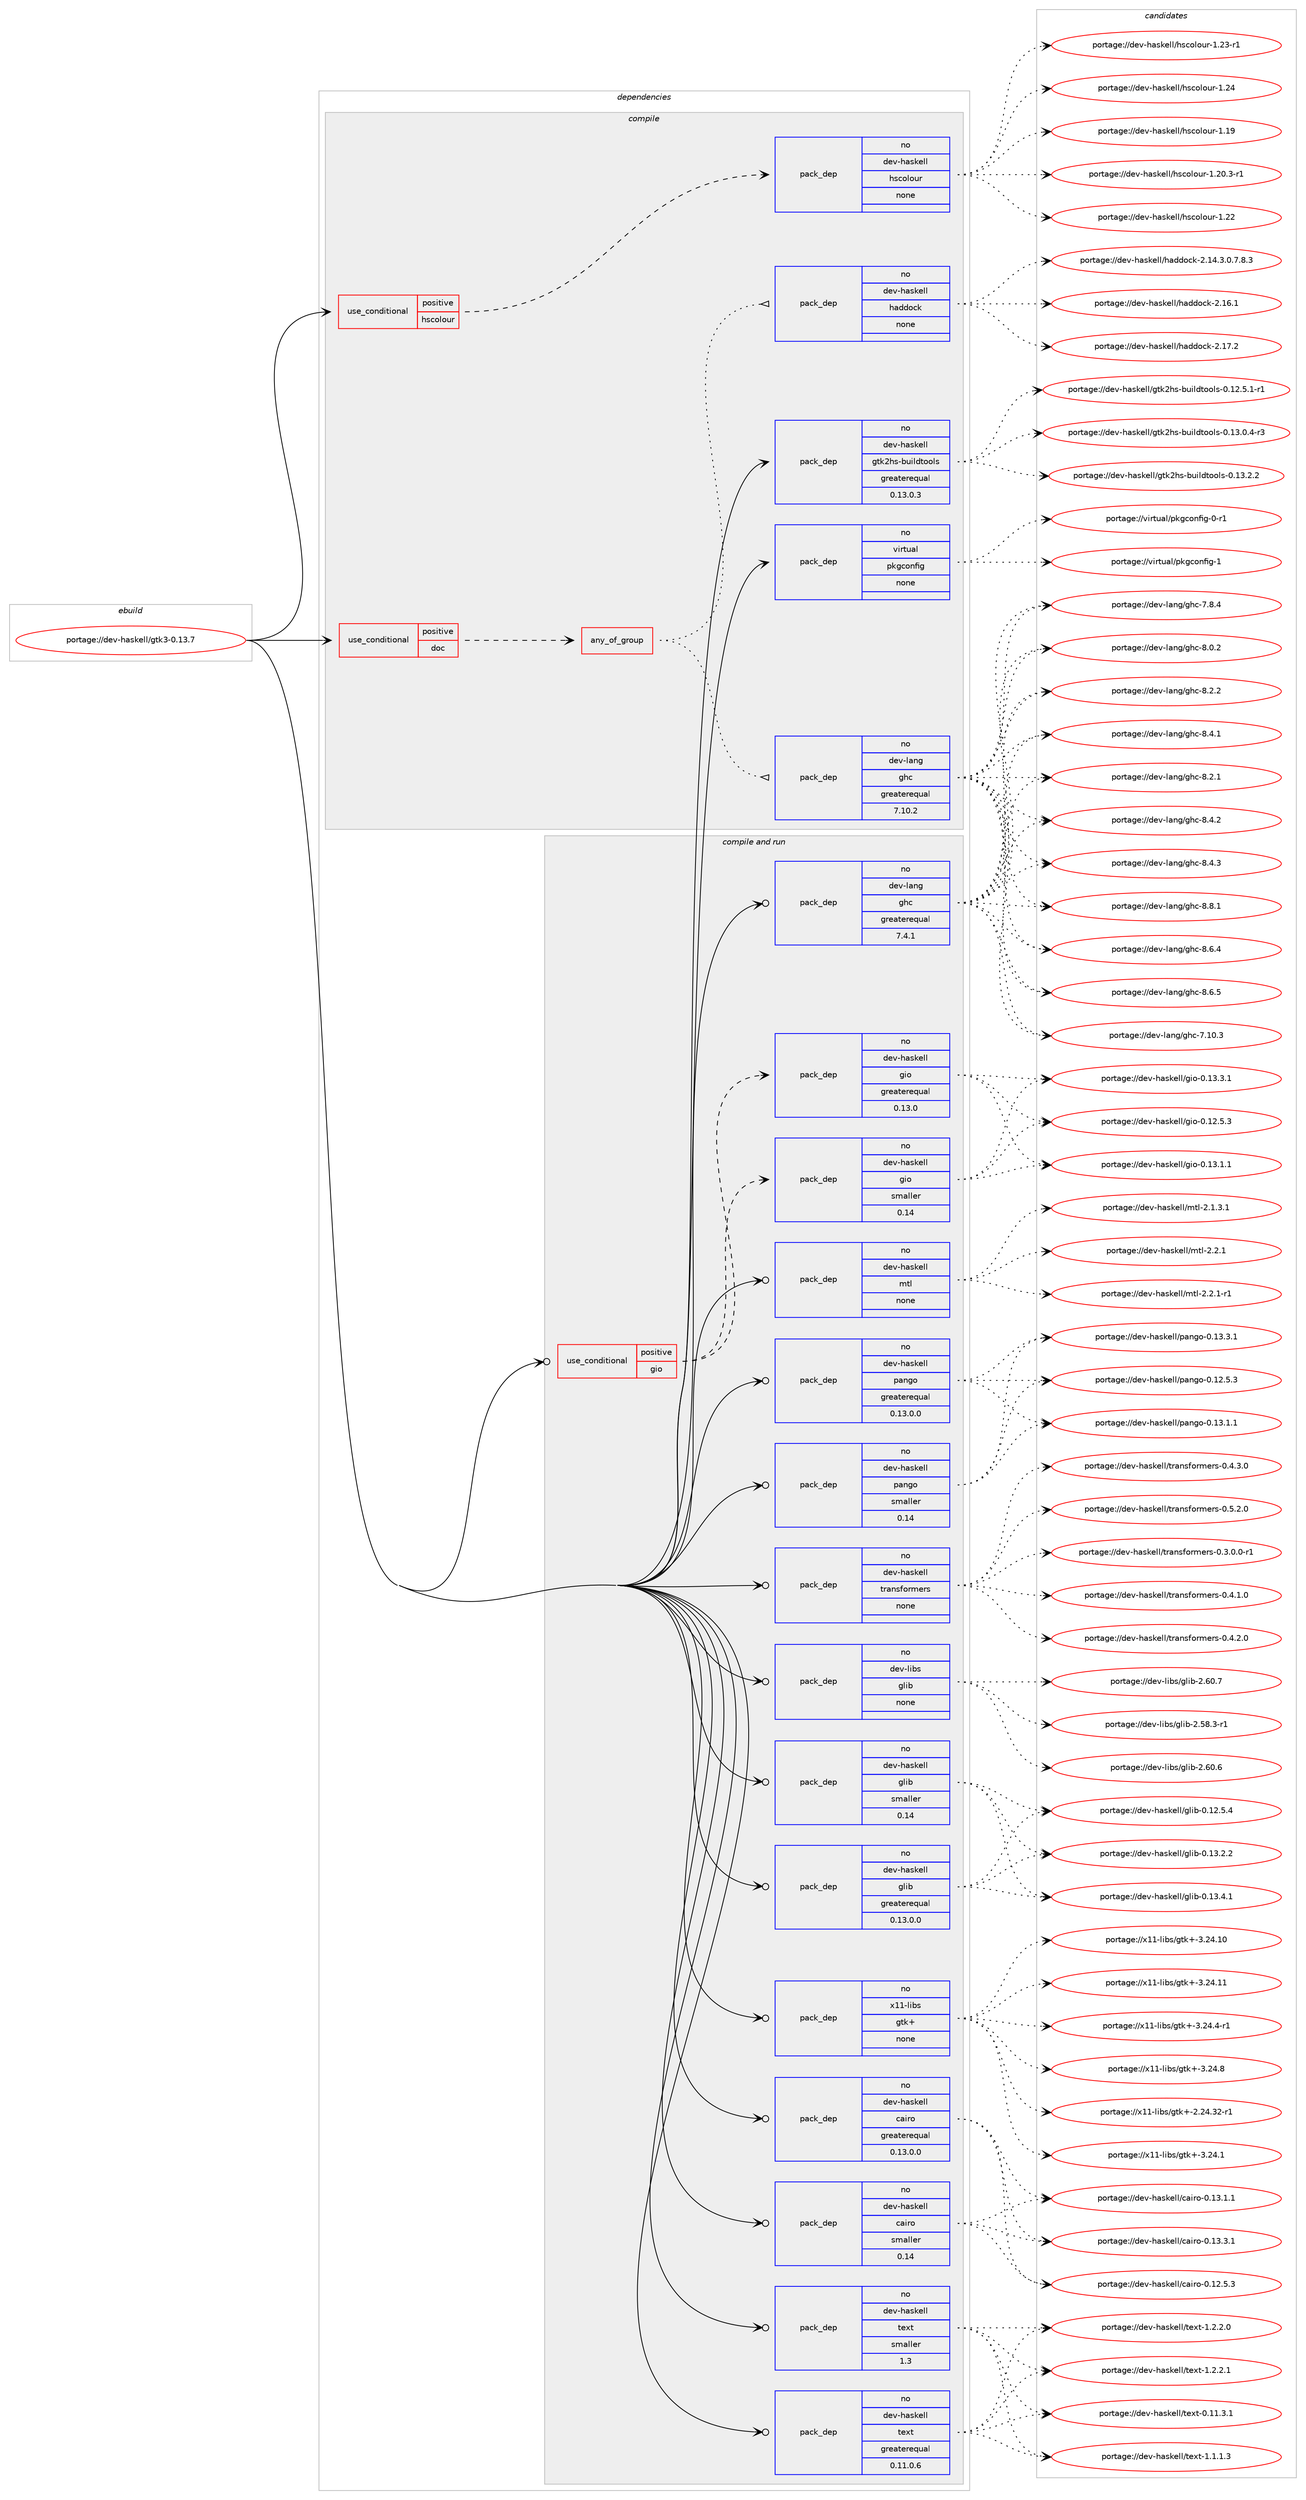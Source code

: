 digraph prolog {

# *************
# Graph options
# *************

newrank=true;
concentrate=true;
compound=true;
graph [rankdir=LR,fontname=Helvetica,fontsize=10,ranksep=1.5];#, ranksep=2.5, nodesep=0.2];
edge  [arrowhead=vee];
node  [fontname=Helvetica,fontsize=10];

# **********
# The ebuild
# **********

subgraph cluster_leftcol {
color=gray;
rank=same;
label=<<i>ebuild</i>>;
id [label="portage://dev-haskell/gtk3-0.13.7", color=red, width=4, href="../dev-haskell/gtk3-0.13.7.svg"];
}

# ****************
# The dependencies
# ****************

subgraph cluster_midcol {
color=gray;
label=<<i>dependencies</i>>;
subgraph cluster_compile {
fillcolor="#eeeeee";
style=filled;
label=<<i>compile</i>>;
subgraph cond15310 {
dependency68858 [label=<<TABLE BORDER="0" CELLBORDER="1" CELLSPACING="0" CELLPADDING="4"><TR><TD ROWSPAN="3" CELLPADDING="10">use_conditional</TD></TR><TR><TD>positive</TD></TR><TR><TD>doc</TD></TR></TABLE>>, shape=none, color=red];
subgraph any1743 {
dependency68859 [label=<<TABLE BORDER="0" CELLBORDER="1" CELLSPACING="0" CELLPADDING="4"><TR><TD CELLPADDING="10">any_of_group</TD></TR></TABLE>>, shape=none, color=red];subgraph pack51748 {
dependency68860 [label=<<TABLE BORDER="0" CELLBORDER="1" CELLSPACING="0" CELLPADDING="4" WIDTH="220"><TR><TD ROWSPAN="6" CELLPADDING="30">pack_dep</TD></TR><TR><TD WIDTH="110">no</TD></TR><TR><TD>dev-haskell</TD></TR><TR><TD>haddock</TD></TR><TR><TD>none</TD></TR><TR><TD></TD></TR></TABLE>>, shape=none, color=blue];
}
dependency68859:e -> dependency68860:w [weight=20,style="dotted",arrowhead="oinv"];
subgraph pack51749 {
dependency68861 [label=<<TABLE BORDER="0" CELLBORDER="1" CELLSPACING="0" CELLPADDING="4" WIDTH="220"><TR><TD ROWSPAN="6" CELLPADDING="30">pack_dep</TD></TR><TR><TD WIDTH="110">no</TD></TR><TR><TD>dev-lang</TD></TR><TR><TD>ghc</TD></TR><TR><TD>greaterequal</TD></TR><TR><TD>7.10.2</TD></TR></TABLE>>, shape=none, color=blue];
}
dependency68859:e -> dependency68861:w [weight=20,style="dotted",arrowhead="oinv"];
}
dependency68858:e -> dependency68859:w [weight=20,style="dashed",arrowhead="vee"];
}
id:e -> dependency68858:w [weight=20,style="solid",arrowhead="vee"];
subgraph cond15311 {
dependency68862 [label=<<TABLE BORDER="0" CELLBORDER="1" CELLSPACING="0" CELLPADDING="4"><TR><TD ROWSPAN="3" CELLPADDING="10">use_conditional</TD></TR><TR><TD>positive</TD></TR><TR><TD>hscolour</TD></TR></TABLE>>, shape=none, color=red];
subgraph pack51750 {
dependency68863 [label=<<TABLE BORDER="0" CELLBORDER="1" CELLSPACING="0" CELLPADDING="4" WIDTH="220"><TR><TD ROWSPAN="6" CELLPADDING="30">pack_dep</TD></TR><TR><TD WIDTH="110">no</TD></TR><TR><TD>dev-haskell</TD></TR><TR><TD>hscolour</TD></TR><TR><TD>none</TD></TR><TR><TD></TD></TR></TABLE>>, shape=none, color=blue];
}
dependency68862:e -> dependency68863:w [weight=20,style="dashed",arrowhead="vee"];
}
id:e -> dependency68862:w [weight=20,style="solid",arrowhead="vee"];
subgraph pack51751 {
dependency68864 [label=<<TABLE BORDER="0" CELLBORDER="1" CELLSPACING="0" CELLPADDING="4" WIDTH="220"><TR><TD ROWSPAN="6" CELLPADDING="30">pack_dep</TD></TR><TR><TD WIDTH="110">no</TD></TR><TR><TD>dev-haskell</TD></TR><TR><TD>gtk2hs-buildtools</TD></TR><TR><TD>greaterequal</TD></TR><TR><TD>0.13.0.3</TD></TR></TABLE>>, shape=none, color=blue];
}
id:e -> dependency68864:w [weight=20,style="solid",arrowhead="vee"];
subgraph pack51752 {
dependency68865 [label=<<TABLE BORDER="0" CELLBORDER="1" CELLSPACING="0" CELLPADDING="4" WIDTH="220"><TR><TD ROWSPAN="6" CELLPADDING="30">pack_dep</TD></TR><TR><TD WIDTH="110">no</TD></TR><TR><TD>virtual</TD></TR><TR><TD>pkgconfig</TD></TR><TR><TD>none</TD></TR><TR><TD></TD></TR></TABLE>>, shape=none, color=blue];
}
id:e -> dependency68865:w [weight=20,style="solid",arrowhead="vee"];
}
subgraph cluster_compileandrun {
fillcolor="#eeeeee";
style=filled;
label=<<i>compile and run</i>>;
subgraph cond15312 {
dependency68866 [label=<<TABLE BORDER="0" CELLBORDER="1" CELLSPACING="0" CELLPADDING="4"><TR><TD ROWSPAN="3" CELLPADDING="10">use_conditional</TD></TR><TR><TD>positive</TD></TR><TR><TD>gio</TD></TR></TABLE>>, shape=none, color=red];
subgraph pack51753 {
dependency68867 [label=<<TABLE BORDER="0" CELLBORDER="1" CELLSPACING="0" CELLPADDING="4" WIDTH="220"><TR><TD ROWSPAN="6" CELLPADDING="30">pack_dep</TD></TR><TR><TD WIDTH="110">no</TD></TR><TR><TD>dev-haskell</TD></TR><TR><TD>gio</TD></TR><TR><TD>greaterequal</TD></TR><TR><TD>0.13.0</TD></TR></TABLE>>, shape=none, color=blue];
}
dependency68866:e -> dependency68867:w [weight=20,style="dashed",arrowhead="vee"];
subgraph pack51754 {
dependency68868 [label=<<TABLE BORDER="0" CELLBORDER="1" CELLSPACING="0" CELLPADDING="4" WIDTH="220"><TR><TD ROWSPAN="6" CELLPADDING="30">pack_dep</TD></TR><TR><TD WIDTH="110">no</TD></TR><TR><TD>dev-haskell</TD></TR><TR><TD>gio</TD></TR><TR><TD>smaller</TD></TR><TR><TD>0.14</TD></TR></TABLE>>, shape=none, color=blue];
}
dependency68866:e -> dependency68868:w [weight=20,style="dashed",arrowhead="vee"];
}
id:e -> dependency68866:w [weight=20,style="solid",arrowhead="odotvee"];
subgraph pack51755 {
dependency68869 [label=<<TABLE BORDER="0" CELLBORDER="1" CELLSPACING="0" CELLPADDING="4" WIDTH="220"><TR><TD ROWSPAN="6" CELLPADDING="30">pack_dep</TD></TR><TR><TD WIDTH="110">no</TD></TR><TR><TD>dev-haskell</TD></TR><TR><TD>cairo</TD></TR><TR><TD>greaterequal</TD></TR><TR><TD>0.13.0.0</TD></TR></TABLE>>, shape=none, color=blue];
}
id:e -> dependency68869:w [weight=20,style="solid",arrowhead="odotvee"];
subgraph pack51756 {
dependency68870 [label=<<TABLE BORDER="0" CELLBORDER="1" CELLSPACING="0" CELLPADDING="4" WIDTH="220"><TR><TD ROWSPAN="6" CELLPADDING="30">pack_dep</TD></TR><TR><TD WIDTH="110">no</TD></TR><TR><TD>dev-haskell</TD></TR><TR><TD>cairo</TD></TR><TR><TD>smaller</TD></TR><TR><TD>0.14</TD></TR></TABLE>>, shape=none, color=blue];
}
id:e -> dependency68870:w [weight=20,style="solid",arrowhead="odotvee"];
subgraph pack51757 {
dependency68871 [label=<<TABLE BORDER="0" CELLBORDER="1" CELLSPACING="0" CELLPADDING="4" WIDTH="220"><TR><TD ROWSPAN="6" CELLPADDING="30">pack_dep</TD></TR><TR><TD WIDTH="110">no</TD></TR><TR><TD>dev-haskell</TD></TR><TR><TD>glib</TD></TR><TR><TD>greaterequal</TD></TR><TR><TD>0.13.0.0</TD></TR></TABLE>>, shape=none, color=blue];
}
id:e -> dependency68871:w [weight=20,style="solid",arrowhead="odotvee"];
subgraph pack51758 {
dependency68872 [label=<<TABLE BORDER="0" CELLBORDER="1" CELLSPACING="0" CELLPADDING="4" WIDTH="220"><TR><TD ROWSPAN="6" CELLPADDING="30">pack_dep</TD></TR><TR><TD WIDTH="110">no</TD></TR><TR><TD>dev-haskell</TD></TR><TR><TD>glib</TD></TR><TR><TD>smaller</TD></TR><TR><TD>0.14</TD></TR></TABLE>>, shape=none, color=blue];
}
id:e -> dependency68872:w [weight=20,style="solid",arrowhead="odotvee"];
subgraph pack51759 {
dependency68873 [label=<<TABLE BORDER="0" CELLBORDER="1" CELLSPACING="0" CELLPADDING="4" WIDTH="220"><TR><TD ROWSPAN="6" CELLPADDING="30">pack_dep</TD></TR><TR><TD WIDTH="110">no</TD></TR><TR><TD>dev-haskell</TD></TR><TR><TD>mtl</TD></TR><TR><TD>none</TD></TR><TR><TD></TD></TR></TABLE>>, shape=none, color=blue];
}
id:e -> dependency68873:w [weight=20,style="solid",arrowhead="odotvee"];
subgraph pack51760 {
dependency68874 [label=<<TABLE BORDER="0" CELLBORDER="1" CELLSPACING="0" CELLPADDING="4" WIDTH="220"><TR><TD ROWSPAN="6" CELLPADDING="30">pack_dep</TD></TR><TR><TD WIDTH="110">no</TD></TR><TR><TD>dev-haskell</TD></TR><TR><TD>pango</TD></TR><TR><TD>greaterequal</TD></TR><TR><TD>0.13.0.0</TD></TR></TABLE>>, shape=none, color=blue];
}
id:e -> dependency68874:w [weight=20,style="solid",arrowhead="odotvee"];
subgraph pack51761 {
dependency68875 [label=<<TABLE BORDER="0" CELLBORDER="1" CELLSPACING="0" CELLPADDING="4" WIDTH="220"><TR><TD ROWSPAN="6" CELLPADDING="30">pack_dep</TD></TR><TR><TD WIDTH="110">no</TD></TR><TR><TD>dev-haskell</TD></TR><TR><TD>pango</TD></TR><TR><TD>smaller</TD></TR><TR><TD>0.14</TD></TR></TABLE>>, shape=none, color=blue];
}
id:e -> dependency68875:w [weight=20,style="solid",arrowhead="odotvee"];
subgraph pack51762 {
dependency68876 [label=<<TABLE BORDER="0" CELLBORDER="1" CELLSPACING="0" CELLPADDING="4" WIDTH="220"><TR><TD ROWSPAN="6" CELLPADDING="30">pack_dep</TD></TR><TR><TD WIDTH="110">no</TD></TR><TR><TD>dev-haskell</TD></TR><TR><TD>text</TD></TR><TR><TD>greaterequal</TD></TR><TR><TD>0.11.0.6</TD></TR></TABLE>>, shape=none, color=blue];
}
id:e -> dependency68876:w [weight=20,style="solid",arrowhead="odotvee"];
subgraph pack51763 {
dependency68877 [label=<<TABLE BORDER="0" CELLBORDER="1" CELLSPACING="0" CELLPADDING="4" WIDTH="220"><TR><TD ROWSPAN="6" CELLPADDING="30">pack_dep</TD></TR><TR><TD WIDTH="110">no</TD></TR><TR><TD>dev-haskell</TD></TR><TR><TD>text</TD></TR><TR><TD>smaller</TD></TR><TR><TD>1.3</TD></TR></TABLE>>, shape=none, color=blue];
}
id:e -> dependency68877:w [weight=20,style="solid",arrowhead="odotvee"];
subgraph pack51764 {
dependency68878 [label=<<TABLE BORDER="0" CELLBORDER="1" CELLSPACING="0" CELLPADDING="4" WIDTH="220"><TR><TD ROWSPAN="6" CELLPADDING="30">pack_dep</TD></TR><TR><TD WIDTH="110">no</TD></TR><TR><TD>dev-haskell</TD></TR><TR><TD>transformers</TD></TR><TR><TD>none</TD></TR><TR><TD></TD></TR></TABLE>>, shape=none, color=blue];
}
id:e -> dependency68878:w [weight=20,style="solid",arrowhead="odotvee"];
subgraph pack51765 {
dependency68879 [label=<<TABLE BORDER="0" CELLBORDER="1" CELLSPACING="0" CELLPADDING="4" WIDTH="220"><TR><TD ROWSPAN="6" CELLPADDING="30">pack_dep</TD></TR><TR><TD WIDTH="110">no</TD></TR><TR><TD>dev-lang</TD></TR><TR><TD>ghc</TD></TR><TR><TD>greaterequal</TD></TR><TR><TD>7.4.1</TD></TR></TABLE>>, shape=none, color=blue];
}
id:e -> dependency68879:w [weight=20,style="solid",arrowhead="odotvee"];
subgraph pack51766 {
dependency68880 [label=<<TABLE BORDER="0" CELLBORDER="1" CELLSPACING="0" CELLPADDING="4" WIDTH="220"><TR><TD ROWSPAN="6" CELLPADDING="30">pack_dep</TD></TR><TR><TD WIDTH="110">no</TD></TR><TR><TD>dev-libs</TD></TR><TR><TD>glib</TD></TR><TR><TD>none</TD></TR><TR><TD></TD></TR></TABLE>>, shape=none, color=blue];
}
id:e -> dependency68880:w [weight=20,style="solid",arrowhead="odotvee"];
subgraph pack51767 {
dependency68881 [label=<<TABLE BORDER="0" CELLBORDER="1" CELLSPACING="0" CELLPADDING="4" WIDTH="220"><TR><TD ROWSPAN="6" CELLPADDING="30">pack_dep</TD></TR><TR><TD WIDTH="110">no</TD></TR><TR><TD>x11-libs</TD></TR><TR><TD>gtk+</TD></TR><TR><TD>none</TD></TR><TR><TD></TD></TR></TABLE>>, shape=none, color=blue];
}
id:e -> dependency68881:w [weight=20,style="solid",arrowhead="odotvee"];
}
subgraph cluster_run {
fillcolor="#eeeeee";
style=filled;
label=<<i>run</i>>;
}
}

# **************
# The candidates
# **************

subgraph cluster_choices {
rank=same;
color=gray;
label=<<i>candidates</i>>;

subgraph choice51748 {
color=black;
nodesep=1;
choiceportage1001011184510497115107101108108471049710010011199107455046495246514648465546564651 [label="portage://dev-haskell/haddock-2.14.3.0.7.8.3", color=red, width=4,href="../dev-haskell/haddock-2.14.3.0.7.8.3.svg"];
choiceportage100101118451049711510710110810847104971001001119910745504649544649 [label="portage://dev-haskell/haddock-2.16.1", color=red, width=4,href="../dev-haskell/haddock-2.16.1.svg"];
choiceportage100101118451049711510710110810847104971001001119910745504649554650 [label="portage://dev-haskell/haddock-2.17.2", color=red, width=4,href="../dev-haskell/haddock-2.17.2.svg"];
dependency68860:e -> choiceportage1001011184510497115107101108108471049710010011199107455046495246514648465546564651:w [style=dotted,weight="100"];
dependency68860:e -> choiceportage100101118451049711510710110810847104971001001119910745504649544649:w [style=dotted,weight="100"];
dependency68860:e -> choiceportage100101118451049711510710110810847104971001001119910745504649554650:w [style=dotted,weight="100"];
}
subgraph choice51749 {
color=black;
nodesep=1;
choiceportage1001011184510897110103471031049945554649484651 [label="portage://dev-lang/ghc-7.10.3", color=red, width=4,href="../dev-lang/ghc-7.10.3.svg"];
choiceportage10010111845108971101034710310499455546564652 [label="portage://dev-lang/ghc-7.8.4", color=red, width=4,href="../dev-lang/ghc-7.8.4.svg"];
choiceportage10010111845108971101034710310499455646484650 [label="portage://dev-lang/ghc-8.0.2", color=red, width=4,href="../dev-lang/ghc-8.0.2.svg"];
choiceportage10010111845108971101034710310499455646504649 [label="portage://dev-lang/ghc-8.2.1", color=red, width=4,href="../dev-lang/ghc-8.2.1.svg"];
choiceportage10010111845108971101034710310499455646504650 [label="portage://dev-lang/ghc-8.2.2", color=red, width=4,href="../dev-lang/ghc-8.2.2.svg"];
choiceportage10010111845108971101034710310499455646524649 [label="portage://dev-lang/ghc-8.4.1", color=red, width=4,href="../dev-lang/ghc-8.4.1.svg"];
choiceportage10010111845108971101034710310499455646524650 [label="portage://dev-lang/ghc-8.4.2", color=red, width=4,href="../dev-lang/ghc-8.4.2.svg"];
choiceportage10010111845108971101034710310499455646524651 [label="portage://dev-lang/ghc-8.4.3", color=red, width=4,href="../dev-lang/ghc-8.4.3.svg"];
choiceportage10010111845108971101034710310499455646544652 [label="portage://dev-lang/ghc-8.6.4", color=red, width=4,href="../dev-lang/ghc-8.6.4.svg"];
choiceportage10010111845108971101034710310499455646544653 [label="portage://dev-lang/ghc-8.6.5", color=red, width=4,href="../dev-lang/ghc-8.6.5.svg"];
choiceportage10010111845108971101034710310499455646564649 [label="portage://dev-lang/ghc-8.8.1", color=red, width=4,href="../dev-lang/ghc-8.8.1.svg"];
dependency68861:e -> choiceportage1001011184510897110103471031049945554649484651:w [style=dotted,weight="100"];
dependency68861:e -> choiceportage10010111845108971101034710310499455546564652:w [style=dotted,weight="100"];
dependency68861:e -> choiceportage10010111845108971101034710310499455646484650:w [style=dotted,weight="100"];
dependency68861:e -> choiceportage10010111845108971101034710310499455646504649:w [style=dotted,weight="100"];
dependency68861:e -> choiceportage10010111845108971101034710310499455646504650:w [style=dotted,weight="100"];
dependency68861:e -> choiceportage10010111845108971101034710310499455646524649:w [style=dotted,weight="100"];
dependency68861:e -> choiceportage10010111845108971101034710310499455646524650:w [style=dotted,weight="100"];
dependency68861:e -> choiceportage10010111845108971101034710310499455646524651:w [style=dotted,weight="100"];
dependency68861:e -> choiceportage10010111845108971101034710310499455646544652:w [style=dotted,weight="100"];
dependency68861:e -> choiceportage10010111845108971101034710310499455646544653:w [style=dotted,weight="100"];
dependency68861:e -> choiceportage10010111845108971101034710310499455646564649:w [style=dotted,weight="100"];
}
subgraph choice51750 {
color=black;
nodesep=1;
choiceportage100101118451049711510710110810847104115991111081111171144549464957 [label="portage://dev-haskell/hscolour-1.19", color=red, width=4,href="../dev-haskell/hscolour-1.19.svg"];
choiceportage10010111845104971151071011081084710411599111108111117114454946504846514511449 [label="portage://dev-haskell/hscolour-1.20.3-r1", color=red, width=4,href="../dev-haskell/hscolour-1.20.3-r1.svg"];
choiceportage100101118451049711510710110810847104115991111081111171144549465050 [label="portage://dev-haskell/hscolour-1.22", color=red, width=4,href="../dev-haskell/hscolour-1.22.svg"];
choiceportage1001011184510497115107101108108471041159911110811111711445494650514511449 [label="portage://dev-haskell/hscolour-1.23-r1", color=red, width=4,href="../dev-haskell/hscolour-1.23-r1.svg"];
choiceportage100101118451049711510710110810847104115991111081111171144549465052 [label="portage://dev-haskell/hscolour-1.24", color=red, width=4,href="../dev-haskell/hscolour-1.24.svg"];
dependency68863:e -> choiceportage100101118451049711510710110810847104115991111081111171144549464957:w [style=dotted,weight="100"];
dependency68863:e -> choiceportage10010111845104971151071011081084710411599111108111117114454946504846514511449:w [style=dotted,weight="100"];
dependency68863:e -> choiceportage100101118451049711510710110810847104115991111081111171144549465050:w [style=dotted,weight="100"];
dependency68863:e -> choiceportage1001011184510497115107101108108471041159911110811111711445494650514511449:w [style=dotted,weight="100"];
dependency68863:e -> choiceportage100101118451049711510710110810847104115991111081111171144549465052:w [style=dotted,weight="100"];
}
subgraph choice51751 {
color=black;
nodesep=1;
choiceportage1001011184510497115107101108108471031161075010411545981171051081001161111111081154548464950465346494511449 [label="portage://dev-haskell/gtk2hs-buildtools-0.12.5.1-r1", color=red, width=4,href="../dev-haskell/gtk2hs-buildtools-0.12.5.1-r1.svg"];
choiceportage1001011184510497115107101108108471031161075010411545981171051081001161111111081154548464951464846524511451 [label="portage://dev-haskell/gtk2hs-buildtools-0.13.0.4-r3", color=red, width=4,href="../dev-haskell/gtk2hs-buildtools-0.13.0.4-r3.svg"];
choiceportage100101118451049711510710110810847103116107501041154598117105108100116111111108115454846495146504650 [label="portage://dev-haskell/gtk2hs-buildtools-0.13.2.2", color=red, width=4,href="../dev-haskell/gtk2hs-buildtools-0.13.2.2.svg"];
dependency68864:e -> choiceportage1001011184510497115107101108108471031161075010411545981171051081001161111111081154548464950465346494511449:w [style=dotted,weight="100"];
dependency68864:e -> choiceportage1001011184510497115107101108108471031161075010411545981171051081001161111111081154548464951464846524511451:w [style=dotted,weight="100"];
dependency68864:e -> choiceportage100101118451049711510710110810847103116107501041154598117105108100116111111108115454846495146504650:w [style=dotted,weight="100"];
}
subgraph choice51752 {
color=black;
nodesep=1;
choiceportage11810511411611797108471121071039911111010210510345484511449 [label="portage://virtual/pkgconfig-0-r1", color=red, width=4,href="../virtual/pkgconfig-0-r1.svg"];
choiceportage1181051141161179710847112107103991111101021051034549 [label="portage://virtual/pkgconfig-1", color=red, width=4,href="../virtual/pkgconfig-1.svg"];
dependency68865:e -> choiceportage11810511411611797108471121071039911111010210510345484511449:w [style=dotted,weight="100"];
dependency68865:e -> choiceportage1181051141161179710847112107103991111101021051034549:w [style=dotted,weight="100"];
}
subgraph choice51753 {
color=black;
nodesep=1;
choiceportage100101118451049711510710110810847103105111454846495046534651 [label="portage://dev-haskell/gio-0.12.5.3", color=red, width=4,href="../dev-haskell/gio-0.12.5.3.svg"];
choiceportage100101118451049711510710110810847103105111454846495146494649 [label="portage://dev-haskell/gio-0.13.1.1", color=red, width=4,href="../dev-haskell/gio-0.13.1.1.svg"];
choiceportage100101118451049711510710110810847103105111454846495146514649 [label="portage://dev-haskell/gio-0.13.3.1", color=red, width=4,href="../dev-haskell/gio-0.13.3.1.svg"];
dependency68867:e -> choiceportage100101118451049711510710110810847103105111454846495046534651:w [style=dotted,weight="100"];
dependency68867:e -> choiceportage100101118451049711510710110810847103105111454846495146494649:w [style=dotted,weight="100"];
dependency68867:e -> choiceportage100101118451049711510710110810847103105111454846495146514649:w [style=dotted,weight="100"];
}
subgraph choice51754 {
color=black;
nodesep=1;
choiceportage100101118451049711510710110810847103105111454846495046534651 [label="portage://dev-haskell/gio-0.12.5.3", color=red, width=4,href="../dev-haskell/gio-0.12.5.3.svg"];
choiceportage100101118451049711510710110810847103105111454846495146494649 [label="portage://dev-haskell/gio-0.13.1.1", color=red, width=4,href="../dev-haskell/gio-0.13.1.1.svg"];
choiceportage100101118451049711510710110810847103105111454846495146514649 [label="portage://dev-haskell/gio-0.13.3.1", color=red, width=4,href="../dev-haskell/gio-0.13.3.1.svg"];
dependency68868:e -> choiceportage100101118451049711510710110810847103105111454846495046534651:w [style=dotted,weight="100"];
dependency68868:e -> choiceportage100101118451049711510710110810847103105111454846495146494649:w [style=dotted,weight="100"];
dependency68868:e -> choiceportage100101118451049711510710110810847103105111454846495146514649:w [style=dotted,weight="100"];
}
subgraph choice51755 {
color=black;
nodesep=1;
choiceportage1001011184510497115107101108108479997105114111454846495046534651 [label="portage://dev-haskell/cairo-0.12.5.3", color=red, width=4,href="../dev-haskell/cairo-0.12.5.3.svg"];
choiceportage1001011184510497115107101108108479997105114111454846495146494649 [label="portage://dev-haskell/cairo-0.13.1.1", color=red, width=4,href="../dev-haskell/cairo-0.13.1.1.svg"];
choiceportage1001011184510497115107101108108479997105114111454846495146514649 [label="portage://dev-haskell/cairo-0.13.3.1", color=red, width=4,href="../dev-haskell/cairo-0.13.3.1.svg"];
dependency68869:e -> choiceportage1001011184510497115107101108108479997105114111454846495046534651:w [style=dotted,weight="100"];
dependency68869:e -> choiceportage1001011184510497115107101108108479997105114111454846495146494649:w [style=dotted,weight="100"];
dependency68869:e -> choiceportage1001011184510497115107101108108479997105114111454846495146514649:w [style=dotted,weight="100"];
}
subgraph choice51756 {
color=black;
nodesep=1;
choiceportage1001011184510497115107101108108479997105114111454846495046534651 [label="portage://dev-haskell/cairo-0.12.5.3", color=red, width=4,href="../dev-haskell/cairo-0.12.5.3.svg"];
choiceportage1001011184510497115107101108108479997105114111454846495146494649 [label="portage://dev-haskell/cairo-0.13.1.1", color=red, width=4,href="../dev-haskell/cairo-0.13.1.1.svg"];
choiceportage1001011184510497115107101108108479997105114111454846495146514649 [label="portage://dev-haskell/cairo-0.13.3.1", color=red, width=4,href="../dev-haskell/cairo-0.13.3.1.svg"];
dependency68870:e -> choiceportage1001011184510497115107101108108479997105114111454846495046534651:w [style=dotted,weight="100"];
dependency68870:e -> choiceportage1001011184510497115107101108108479997105114111454846495146494649:w [style=dotted,weight="100"];
dependency68870:e -> choiceportage1001011184510497115107101108108479997105114111454846495146514649:w [style=dotted,weight="100"];
}
subgraph choice51757 {
color=black;
nodesep=1;
choiceportage10010111845104971151071011081084710310810598454846495046534652 [label="portage://dev-haskell/glib-0.12.5.4", color=red, width=4,href="../dev-haskell/glib-0.12.5.4.svg"];
choiceportage10010111845104971151071011081084710310810598454846495146504650 [label="portage://dev-haskell/glib-0.13.2.2", color=red, width=4,href="../dev-haskell/glib-0.13.2.2.svg"];
choiceportage10010111845104971151071011081084710310810598454846495146524649 [label="portage://dev-haskell/glib-0.13.4.1", color=red, width=4,href="../dev-haskell/glib-0.13.4.1.svg"];
dependency68871:e -> choiceportage10010111845104971151071011081084710310810598454846495046534652:w [style=dotted,weight="100"];
dependency68871:e -> choiceportage10010111845104971151071011081084710310810598454846495146504650:w [style=dotted,weight="100"];
dependency68871:e -> choiceportage10010111845104971151071011081084710310810598454846495146524649:w [style=dotted,weight="100"];
}
subgraph choice51758 {
color=black;
nodesep=1;
choiceportage10010111845104971151071011081084710310810598454846495046534652 [label="portage://dev-haskell/glib-0.12.5.4", color=red, width=4,href="../dev-haskell/glib-0.12.5.4.svg"];
choiceportage10010111845104971151071011081084710310810598454846495146504650 [label="portage://dev-haskell/glib-0.13.2.2", color=red, width=4,href="../dev-haskell/glib-0.13.2.2.svg"];
choiceportage10010111845104971151071011081084710310810598454846495146524649 [label="portage://dev-haskell/glib-0.13.4.1", color=red, width=4,href="../dev-haskell/glib-0.13.4.1.svg"];
dependency68872:e -> choiceportage10010111845104971151071011081084710310810598454846495046534652:w [style=dotted,weight="100"];
dependency68872:e -> choiceportage10010111845104971151071011081084710310810598454846495146504650:w [style=dotted,weight="100"];
dependency68872:e -> choiceportage10010111845104971151071011081084710310810598454846495146524649:w [style=dotted,weight="100"];
}
subgraph choice51759 {
color=black;
nodesep=1;
choiceportage1001011184510497115107101108108471091161084550464946514649 [label="portage://dev-haskell/mtl-2.1.3.1", color=red, width=4,href="../dev-haskell/mtl-2.1.3.1.svg"];
choiceportage100101118451049711510710110810847109116108455046504649 [label="portage://dev-haskell/mtl-2.2.1", color=red, width=4,href="../dev-haskell/mtl-2.2.1.svg"];
choiceportage1001011184510497115107101108108471091161084550465046494511449 [label="portage://dev-haskell/mtl-2.2.1-r1", color=red, width=4,href="../dev-haskell/mtl-2.2.1-r1.svg"];
dependency68873:e -> choiceportage1001011184510497115107101108108471091161084550464946514649:w [style=dotted,weight="100"];
dependency68873:e -> choiceportage100101118451049711510710110810847109116108455046504649:w [style=dotted,weight="100"];
dependency68873:e -> choiceportage1001011184510497115107101108108471091161084550465046494511449:w [style=dotted,weight="100"];
}
subgraph choice51760 {
color=black;
nodesep=1;
choiceportage10010111845104971151071011081084711297110103111454846495046534651 [label="portage://dev-haskell/pango-0.12.5.3", color=red, width=4,href="../dev-haskell/pango-0.12.5.3.svg"];
choiceportage10010111845104971151071011081084711297110103111454846495146494649 [label="portage://dev-haskell/pango-0.13.1.1", color=red, width=4,href="../dev-haskell/pango-0.13.1.1.svg"];
choiceportage10010111845104971151071011081084711297110103111454846495146514649 [label="portage://dev-haskell/pango-0.13.3.1", color=red, width=4,href="../dev-haskell/pango-0.13.3.1.svg"];
dependency68874:e -> choiceportage10010111845104971151071011081084711297110103111454846495046534651:w [style=dotted,weight="100"];
dependency68874:e -> choiceportage10010111845104971151071011081084711297110103111454846495146494649:w [style=dotted,weight="100"];
dependency68874:e -> choiceportage10010111845104971151071011081084711297110103111454846495146514649:w [style=dotted,weight="100"];
}
subgraph choice51761 {
color=black;
nodesep=1;
choiceportage10010111845104971151071011081084711297110103111454846495046534651 [label="portage://dev-haskell/pango-0.12.5.3", color=red, width=4,href="../dev-haskell/pango-0.12.5.3.svg"];
choiceportage10010111845104971151071011081084711297110103111454846495146494649 [label="portage://dev-haskell/pango-0.13.1.1", color=red, width=4,href="../dev-haskell/pango-0.13.1.1.svg"];
choiceportage10010111845104971151071011081084711297110103111454846495146514649 [label="portage://dev-haskell/pango-0.13.3.1", color=red, width=4,href="../dev-haskell/pango-0.13.3.1.svg"];
dependency68875:e -> choiceportage10010111845104971151071011081084711297110103111454846495046534651:w [style=dotted,weight="100"];
dependency68875:e -> choiceportage10010111845104971151071011081084711297110103111454846495146494649:w [style=dotted,weight="100"];
dependency68875:e -> choiceportage10010111845104971151071011081084711297110103111454846495146514649:w [style=dotted,weight="100"];
}
subgraph choice51762 {
color=black;
nodesep=1;
choiceportage100101118451049711510710110810847116101120116454846494946514649 [label="portage://dev-haskell/text-0.11.3.1", color=red, width=4,href="../dev-haskell/text-0.11.3.1.svg"];
choiceportage1001011184510497115107101108108471161011201164549464946494651 [label="portage://dev-haskell/text-1.1.1.3", color=red, width=4,href="../dev-haskell/text-1.1.1.3.svg"];
choiceportage1001011184510497115107101108108471161011201164549465046504648 [label="portage://dev-haskell/text-1.2.2.0", color=red, width=4,href="../dev-haskell/text-1.2.2.0.svg"];
choiceportage1001011184510497115107101108108471161011201164549465046504649 [label="portage://dev-haskell/text-1.2.2.1", color=red, width=4,href="../dev-haskell/text-1.2.2.1.svg"];
dependency68876:e -> choiceportage100101118451049711510710110810847116101120116454846494946514649:w [style=dotted,weight="100"];
dependency68876:e -> choiceportage1001011184510497115107101108108471161011201164549464946494651:w [style=dotted,weight="100"];
dependency68876:e -> choiceportage1001011184510497115107101108108471161011201164549465046504648:w [style=dotted,weight="100"];
dependency68876:e -> choiceportage1001011184510497115107101108108471161011201164549465046504649:w [style=dotted,weight="100"];
}
subgraph choice51763 {
color=black;
nodesep=1;
choiceportage100101118451049711510710110810847116101120116454846494946514649 [label="portage://dev-haskell/text-0.11.3.1", color=red, width=4,href="../dev-haskell/text-0.11.3.1.svg"];
choiceportage1001011184510497115107101108108471161011201164549464946494651 [label="portage://dev-haskell/text-1.1.1.3", color=red, width=4,href="../dev-haskell/text-1.1.1.3.svg"];
choiceportage1001011184510497115107101108108471161011201164549465046504648 [label="portage://dev-haskell/text-1.2.2.0", color=red, width=4,href="../dev-haskell/text-1.2.2.0.svg"];
choiceportage1001011184510497115107101108108471161011201164549465046504649 [label="portage://dev-haskell/text-1.2.2.1", color=red, width=4,href="../dev-haskell/text-1.2.2.1.svg"];
dependency68877:e -> choiceportage100101118451049711510710110810847116101120116454846494946514649:w [style=dotted,weight="100"];
dependency68877:e -> choiceportage1001011184510497115107101108108471161011201164549464946494651:w [style=dotted,weight="100"];
dependency68877:e -> choiceportage1001011184510497115107101108108471161011201164549465046504648:w [style=dotted,weight="100"];
dependency68877:e -> choiceportage1001011184510497115107101108108471161011201164549465046504649:w [style=dotted,weight="100"];
}
subgraph choice51764 {
color=black;
nodesep=1;
choiceportage1001011184510497115107101108108471161149711011510211111410910111411545484651464846484511449 [label="portage://dev-haskell/transformers-0.3.0.0-r1", color=red, width=4,href="../dev-haskell/transformers-0.3.0.0-r1.svg"];
choiceportage100101118451049711510710110810847116114971101151021111141091011141154548465246494648 [label="portage://dev-haskell/transformers-0.4.1.0", color=red, width=4,href="../dev-haskell/transformers-0.4.1.0.svg"];
choiceportage100101118451049711510710110810847116114971101151021111141091011141154548465246504648 [label="portage://dev-haskell/transformers-0.4.2.0", color=red, width=4,href="../dev-haskell/transformers-0.4.2.0.svg"];
choiceportage100101118451049711510710110810847116114971101151021111141091011141154548465246514648 [label="portage://dev-haskell/transformers-0.4.3.0", color=red, width=4,href="../dev-haskell/transformers-0.4.3.0.svg"];
choiceportage100101118451049711510710110810847116114971101151021111141091011141154548465346504648 [label="portage://dev-haskell/transformers-0.5.2.0", color=red, width=4,href="../dev-haskell/transformers-0.5.2.0.svg"];
dependency68878:e -> choiceportage1001011184510497115107101108108471161149711011510211111410910111411545484651464846484511449:w [style=dotted,weight="100"];
dependency68878:e -> choiceportage100101118451049711510710110810847116114971101151021111141091011141154548465246494648:w [style=dotted,weight="100"];
dependency68878:e -> choiceportage100101118451049711510710110810847116114971101151021111141091011141154548465246504648:w [style=dotted,weight="100"];
dependency68878:e -> choiceportage100101118451049711510710110810847116114971101151021111141091011141154548465246514648:w [style=dotted,weight="100"];
dependency68878:e -> choiceportage100101118451049711510710110810847116114971101151021111141091011141154548465346504648:w [style=dotted,weight="100"];
}
subgraph choice51765 {
color=black;
nodesep=1;
choiceportage1001011184510897110103471031049945554649484651 [label="portage://dev-lang/ghc-7.10.3", color=red, width=4,href="../dev-lang/ghc-7.10.3.svg"];
choiceportage10010111845108971101034710310499455546564652 [label="portage://dev-lang/ghc-7.8.4", color=red, width=4,href="../dev-lang/ghc-7.8.4.svg"];
choiceportage10010111845108971101034710310499455646484650 [label="portage://dev-lang/ghc-8.0.2", color=red, width=4,href="../dev-lang/ghc-8.0.2.svg"];
choiceportage10010111845108971101034710310499455646504649 [label="portage://dev-lang/ghc-8.2.1", color=red, width=4,href="../dev-lang/ghc-8.2.1.svg"];
choiceportage10010111845108971101034710310499455646504650 [label="portage://dev-lang/ghc-8.2.2", color=red, width=4,href="../dev-lang/ghc-8.2.2.svg"];
choiceportage10010111845108971101034710310499455646524649 [label="portage://dev-lang/ghc-8.4.1", color=red, width=4,href="../dev-lang/ghc-8.4.1.svg"];
choiceportage10010111845108971101034710310499455646524650 [label="portage://dev-lang/ghc-8.4.2", color=red, width=4,href="../dev-lang/ghc-8.4.2.svg"];
choiceportage10010111845108971101034710310499455646524651 [label="portage://dev-lang/ghc-8.4.3", color=red, width=4,href="../dev-lang/ghc-8.4.3.svg"];
choiceportage10010111845108971101034710310499455646544652 [label="portage://dev-lang/ghc-8.6.4", color=red, width=4,href="../dev-lang/ghc-8.6.4.svg"];
choiceportage10010111845108971101034710310499455646544653 [label="portage://dev-lang/ghc-8.6.5", color=red, width=4,href="../dev-lang/ghc-8.6.5.svg"];
choiceportage10010111845108971101034710310499455646564649 [label="portage://dev-lang/ghc-8.8.1", color=red, width=4,href="../dev-lang/ghc-8.8.1.svg"];
dependency68879:e -> choiceportage1001011184510897110103471031049945554649484651:w [style=dotted,weight="100"];
dependency68879:e -> choiceportage10010111845108971101034710310499455546564652:w [style=dotted,weight="100"];
dependency68879:e -> choiceportage10010111845108971101034710310499455646484650:w [style=dotted,weight="100"];
dependency68879:e -> choiceportage10010111845108971101034710310499455646504649:w [style=dotted,weight="100"];
dependency68879:e -> choiceportage10010111845108971101034710310499455646504650:w [style=dotted,weight="100"];
dependency68879:e -> choiceportage10010111845108971101034710310499455646524649:w [style=dotted,weight="100"];
dependency68879:e -> choiceportage10010111845108971101034710310499455646524650:w [style=dotted,weight="100"];
dependency68879:e -> choiceportage10010111845108971101034710310499455646524651:w [style=dotted,weight="100"];
dependency68879:e -> choiceportage10010111845108971101034710310499455646544652:w [style=dotted,weight="100"];
dependency68879:e -> choiceportage10010111845108971101034710310499455646544653:w [style=dotted,weight="100"];
dependency68879:e -> choiceportage10010111845108971101034710310499455646564649:w [style=dotted,weight="100"];
}
subgraph choice51766 {
color=black;
nodesep=1;
choiceportage10010111845108105981154710310810598455046535646514511449 [label="portage://dev-libs/glib-2.58.3-r1", color=red, width=4,href="../dev-libs/glib-2.58.3-r1.svg"];
choiceportage1001011184510810598115471031081059845504654484654 [label="portage://dev-libs/glib-2.60.6", color=red, width=4,href="../dev-libs/glib-2.60.6.svg"];
choiceportage1001011184510810598115471031081059845504654484655 [label="portage://dev-libs/glib-2.60.7", color=red, width=4,href="../dev-libs/glib-2.60.7.svg"];
dependency68880:e -> choiceportage10010111845108105981154710310810598455046535646514511449:w [style=dotted,weight="100"];
dependency68880:e -> choiceportage1001011184510810598115471031081059845504654484654:w [style=dotted,weight="100"];
dependency68880:e -> choiceportage1001011184510810598115471031081059845504654484655:w [style=dotted,weight="100"];
}
subgraph choice51767 {
color=black;
nodesep=1;
choiceportage12049494510810598115471031161074345504650524651504511449 [label="portage://x11-libs/gtk+-2.24.32-r1", color=red, width=4,href="../x11-libs/gtk+-2.24.32-r1.svg"];
choiceportage12049494510810598115471031161074345514650524649 [label="portage://x11-libs/gtk+-3.24.1", color=red, width=4,href="../x11-libs/gtk+-3.24.1.svg"];
choiceportage1204949451081059811547103116107434551465052464948 [label="portage://x11-libs/gtk+-3.24.10", color=red, width=4,href="../x11-libs/gtk+-3.24.10.svg"];
choiceportage1204949451081059811547103116107434551465052464949 [label="portage://x11-libs/gtk+-3.24.11", color=red, width=4,href="../x11-libs/gtk+-3.24.11.svg"];
choiceportage120494945108105981154710311610743455146505246524511449 [label="portage://x11-libs/gtk+-3.24.4-r1", color=red, width=4,href="../x11-libs/gtk+-3.24.4-r1.svg"];
choiceportage12049494510810598115471031161074345514650524656 [label="portage://x11-libs/gtk+-3.24.8", color=red, width=4,href="../x11-libs/gtk+-3.24.8.svg"];
dependency68881:e -> choiceportage12049494510810598115471031161074345504650524651504511449:w [style=dotted,weight="100"];
dependency68881:e -> choiceportage12049494510810598115471031161074345514650524649:w [style=dotted,weight="100"];
dependency68881:e -> choiceportage1204949451081059811547103116107434551465052464948:w [style=dotted,weight="100"];
dependency68881:e -> choiceportage1204949451081059811547103116107434551465052464949:w [style=dotted,weight="100"];
dependency68881:e -> choiceportage120494945108105981154710311610743455146505246524511449:w [style=dotted,weight="100"];
dependency68881:e -> choiceportage12049494510810598115471031161074345514650524656:w [style=dotted,weight="100"];
}
}

}
